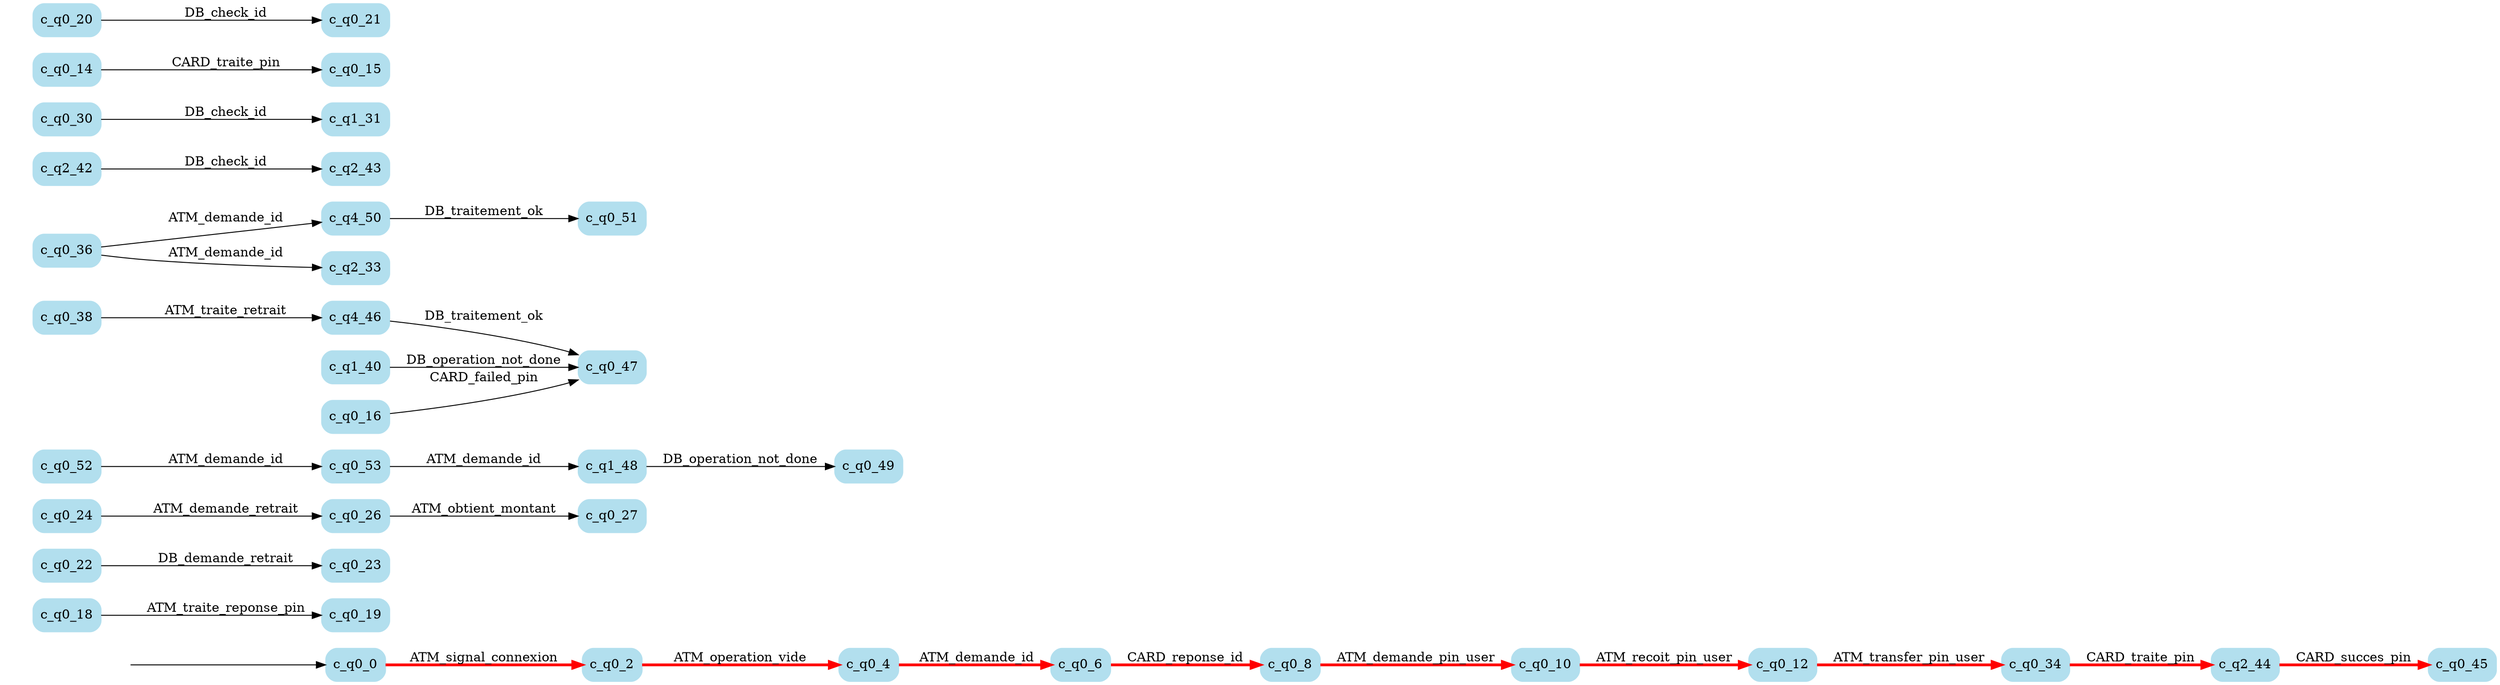 digraph G {

	rankdir = LR;

	start_c_q0_0[style=invisible];

	node[shape=box, style="rounded, filled", color=lightblue2];

	c_q0_19[label="c_q0_19"];
	c_q0_22[label="c_q0_22"];
	c_q0_26[label="c_q0_26"];
	c_q0_0[label="c_q0_0"];
	c_q1_48[label="c_q1_48"];
	c_q0_8[label="c_q0_8"];
	c_q0_47[label="c_q0_47"];
	c_q0_38[label="c_q0_38"];
	c_q4_50[label="c_q4_50"];
	c_q2_43[label="c_q2_43"];
	c_q1_31[label="c_q1_31"];
	c_q0_6[label="c_q0_6"];
	c_q0_14[label="c_q0_14"];
	c_q4_46[label="c_q4_46"];
	c_q2_44[label="c_q2_44"];
	c_q2_42[label="c_q2_42"];
	c_q0_30[label="c_q0_30"];
	c_q0_51[label="c_q0_51"];
	c_q0_18[label="c_q0_18"];
	c_q0_52[label="c_q0_52"];
	c_q0_15[label="c_q0_15"];
	c_q0_4[label="c_q0_4"];
	c_q0_49[label="c_q0_49"];
	c_q0_24[label="c_q0_24"];
	c_q0_2[label="c_q0_2"];
	c_q1_40[label="c_q1_40"];
	c_q0_16[label="c_q0_16"];
	c_q0_36[label="c_q0_36"];
	c_q0_27[label="c_q0_27"];
	c_q0_53[label="c_q0_53"];
	c_q0_10[label="c_q0_10"];
	c_q0_34[label="c_q0_34"];
	c_q0_21[label="c_q0_21"];
	c_q0_45[label="c_q0_45"];
	c_q0_20[label="c_q0_20"];
	c_q0_12[label="c_q0_12"];
	c_q0_23[label="c_q0_23"];
	c_q2_33[label="c_q2_33"];

	start_c_q0_0 -> c_q0_0;
	c_q0_0 -> c_q0_2[label="ATM_signal_connexion", penwidth=3, color=red];
	c_q0_2 -> c_q0_4[label="ATM_operation_vide", penwidth=3, color=red];
	c_q0_4 -> c_q0_6[label="ATM_demande_id", penwidth=3, color=red];
	c_q0_6 -> c_q0_8[label="CARD_reponse_id", penwidth=3, color=red];
	c_q0_8 -> c_q0_10[label="ATM_demande_pin_user", penwidth=3, color=red];
	c_q0_10 -> c_q0_12[label="ATM_recoit_pin_user", penwidth=3, color=red];
	c_q0_12 -> c_q0_34[label="ATM_transfer_pin_user", penwidth=3, color=red];
	c_q0_14 -> c_q0_15[label="CARD_traite_pin"];
	c_q0_16 -> c_q0_47[label="CARD_failed_pin"];
	c_q0_18 -> c_q0_19[label="ATM_traite_reponse_pin"];
	c_q0_20 -> c_q0_21[label="DB_check_id"];
	c_q0_22 -> c_q0_23[label="DB_demande_retrait"];
	c_q0_24 -> c_q0_26[label="ATM_demande_retrait"];
	c_q0_26 -> c_q0_27[label="ATM_obtient_montant"];
	c_q0_53 -> c_q1_48[label="ATM_demande_id"];
	c_q0_30 -> c_q1_31[label="DB_check_id"];
	c_q0_36 -> c_q2_33[label="ATM_demande_id"];
	c_q0_34 -> c_q2_44[label="CARD_traite_pin", penwidth=3, color=red];
	c_q0_36 -> c_q4_50[label="ATM_demande_id"];
	c_q0_38 -> c_q4_46[label="ATM_traite_retrait"];
	c_q1_40 -> c_q0_47[label="DB_operation_not_done"];
	c_q2_42 -> c_q2_43[label="DB_check_id"];
	c_q2_44 -> c_q0_45[label="CARD_succes_pin", penwidth=3, color=red];
	c_q4_46 -> c_q0_47[label="DB_traitement_ok"];
	c_q1_48 -> c_q0_49[label="DB_operation_not_done"];
	c_q4_50 -> c_q0_51[label="DB_traitement_ok"];
	c_q0_52 -> c_q0_53[label="ATM_demande_id"];

}